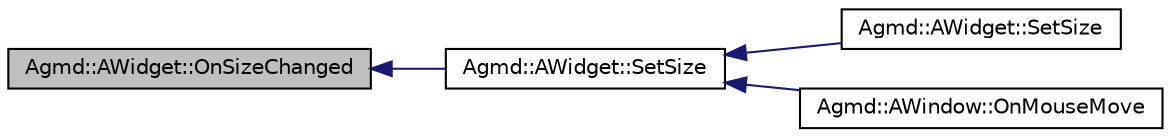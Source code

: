 digraph "Agmd::AWidget::OnSizeChanged"
{
  edge [fontname="Helvetica",fontsize="10",labelfontname="Helvetica",labelfontsize="10"];
  node [fontname="Helvetica",fontsize="10",shape=record];
  rankdir="LR";
  Node1 [label="Agmd::AWidget::OnSizeChanged",height=0.2,width=0.4,color="black", fillcolor="grey75", style="filled" fontcolor="black"];
  Node1 -> Node2 [dir="back",color="midnightblue",fontsize="10",style="solid",fontname="Helvetica"];
  Node2 [label="Agmd::AWidget::SetSize",height=0.2,width=0.4,color="black", fillcolor="white", style="filled",URL="$class_agmd_1_1_a_widget.html#a3ad77a9c82fe7b062357172c9a78937e"];
  Node2 -> Node3 [dir="back",color="midnightblue",fontsize="10",style="solid",fontname="Helvetica"];
  Node3 [label="Agmd::AWidget::SetSize",height=0.2,width=0.4,color="black", fillcolor="white", style="filled",URL="$class_agmd_1_1_a_widget.html#ac83ad6b293db51e50ba82e565b8f580b"];
  Node2 -> Node4 [dir="back",color="midnightblue",fontsize="10",style="solid",fontname="Helvetica"];
  Node4 [label="Agmd::AWindow::OnMouseMove",height=0.2,width=0.4,color="black", fillcolor="white", style="filled",URL="$class_agmd_1_1_a_window.html#ad60525d3f2ca3b5447612d5e2baefacb"];
}
